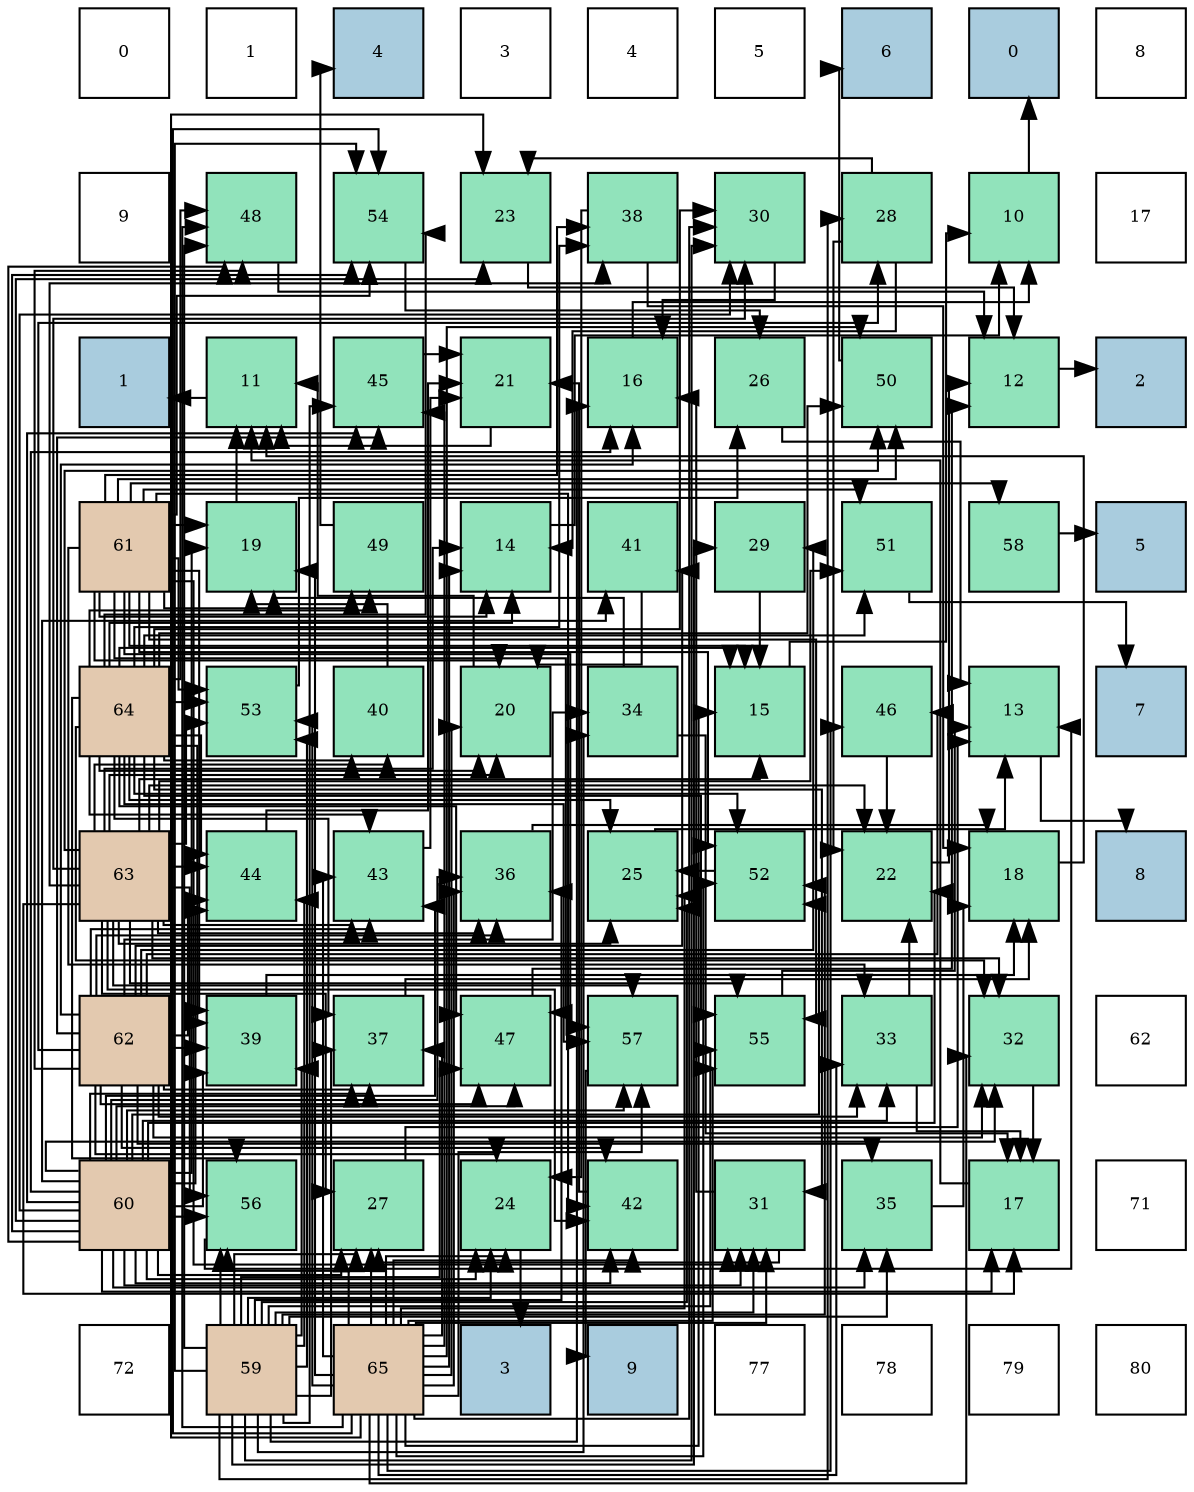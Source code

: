 digraph layout{
 rankdir=TB;
 splines=ortho;
 node [style=filled shape=square fixedsize=true width=0.6];
0[label="0", fontsize=8, fillcolor="#ffffff"];
1[label="1", fontsize=8, fillcolor="#ffffff"];
2[label="4", fontsize=8, fillcolor="#a9ccde"];
3[label="3", fontsize=8, fillcolor="#ffffff"];
4[label="4", fontsize=8, fillcolor="#ffffff"];
5[label="5", fontsize=8, fillcolor="#ffffff"];
6[label="6", fontsize=8, fillcolor="#a9ccde"];
7[label="0", fontsize=8, fillcolor="#a9ccde"];
8[label="8", fontsize=8, fillcolor="#ffffff"];
9[label="9", fontsize=8, fillcolor="#ffffff"];
10[label="48", fontsize=8, fillcolor="#91e3bb"];
11[label="54", fontsize=8, fillcolor="#91e3bb"];
12[label="23", fontsize=8, fillcolor="#91e3bb"];
13[label="38", fontsize=8, fillcolor="#91e3bb"];
14[label="30", fontsize=8, fillcolor="#91e3bb"];
15[label="28", fontsize=8, fillcolor="#91e3bb"];
16[label="10", fontsize=8, fillcolor="#91e3bb"];
17[label="17", fontsize=8, fillcolor="#ffffff"];
18[label="1", fontsize=8, fillcolor="#a9ccde"];
19[label="11", fontsize=8, fillcolor="#91e3bb"];
20[label="45", fontsize=8, fillcolor="#91e3bb"];
21[label="21", fontsize=8, fillcolor="#91e3bb"];
22[label="16", fontsize=8, fillcolor="#91e3bb"];
23[label="26", fontsize=8, fillcolor="#91e3bb"];
24[label="50", fontsize=8, fillcolor="#91e3bb"];
25[label="12", fontsize=8, fillcolor="#91e3bb"];
26[label="2", fontsize=8, fillcolor="#a9ccde"];
27[label="61", fontsize=8, fillcolor="#e3c9af"];
28[label="19", fontsize=8, fillcolor="#91e3bb"];
29[label="49", fontsize=8, fillcolor="#91e3bb"];
30[label="14", fontsize=8, fillcolor="#91e3bb"];
31[label="41", fontsize=8, fillcolor="#91e3bb"];
32[label="29", fontsize=8, fillcolor="#91e3bb"];
33[label="51", fontsize=8, fillcolor="#91e3bb"];
34[label="58", fontsize=8, fillcolor="#91e3bb"];
35[label="5", fontsize=8, fillcolor="#a9ccde"];
36[label="64", fontsize=8, fillcolor="#e3c9af"];
37[label="53", fontsize=8, fillcolor="#91e3bb"];
38[label="40", fontsize=8, fillcolor="#91e3bb"];
39[label="20", fontsize=8, fillcolor="#91e3bb"];
40[label="34", fontsize=8, fillcolor="#91e3bb"];
41[label="15", fontsize=8, fillcolor="#91e3bb"];
42[label="46", fontsize=8, fillcolor="#91e3bb"];
43[label="13", fontsize=8, fillcolor="#91e3bb"];
44[label="7", fontsize=8, fillcolor="#a9ccde"];
45[label="63", fontsize=8, fillcolor="#e3c9af"];
46[label="44", fontsize=8, fillcolor="#91e3bb"];
47[label="43", fontsize=8, fillcolor="#91e3bb"];
48[label="36", fontsize=8, fillcolor="#91e3bb"];
49[label="25", fontsize=8, fillcolor="#91e3bb"];
50[label="52", fontsize=8, fillcolor="#91e3bb"];
51[label="22", fontsize=8, fillcolor="#91e3bb"];
52[label="18", fontsize=8, fillcolor="#91e3bb"];
53[label="8", fontsize=8, fillcolor="#a9ccde"];
54[label="62", fontsize=8, fillcolor="#e3c9af"];
55[label="39", fontsize=8, fillcolor="#91e3bb"];
56[label="37", fontsize=8, fillcolor="#91e3bb"];
57[label="47", fontsize=8, fillcolor="#91e3bb"];
58[label="57", fontsize=8, fillcolor="#91e3bb"];
59[label="55", fontsize=8, fillcolor="#91e3bb"];
60[label="33", fontsize=8, fillcolor="#91e3bb"];
61[label="32", fontsize=8, fillcolor="#91e3bb"];
62[label="62", fontsize=8, fillcolor="#ffffff"];
63[label="60", fontsize=8, fillcolor="#e3c9af"];
64[label="56", fontsize=8, fillcolor="#91e3bb"];
65[label="27", fontsize=8, fillcolor="#91e3bb"];
66[label="24", fontsize=8, fillcolor="#91e3bb"];
67[label="42", fontsize=8, fillcolor="#91e3bb"];
68[label="31", fontsize=8, fillcolor="#91e3bb"];
69[label="35", fontsize=8, fillcolor="#91e3bb"];
70[label="17", fontsize=8, fillcolor="#91e3bb"];
71[label="71", fontsize=8, fillcolor="#ffffff"];
72[label="72", fontsize=8, fillcolor="#ffffff"];
73[label="59", fontsize=8, fillcolor="#e3c9af"];
74[label="65", fontsize=8, fillcolor="#e3c9af"];
75[label="3", fontsize=8, fillcolor="#a9ccde"];
76[label="9", fontsize=8, fillcolor="#a9ccde"];
77[label="77", fontsize=8, fillcolor="#ffffff"];
78[label="78", fontsize=8, fillcolor="#ffffff"];
79[label="79", fontsize=8, fillcolor="#ffffff"];
80[label="80", fontsize=8, fillcolor="#ffffff"];
edge [constraint=false, style=vis];16 -> 7;
19 -> 18;
25 -> 26;
43 -> 53;
30 -> 16;
41 -> 16;
22 -> 16;
70 -> 19;
52 -> 19;
28 -> 19;
39 -> 19;
21 -> 19;
51 -> 25;
12 -> 25;
66 -> 75;
49 -> 43;
23 -> 43;
65 -> 43;
15 -> 30;
15 -> 51;
15 -> 12;
32 -> 41;
14 -> 22;
68 -> 22;
68 -> 65;
61 -> 70;
60 -> 70;
60 -> 51;
40 -> 70;
40 -> 28;
69 -> 52;
48 -> 52;
56 -> 52;
13 -> 52;
13 -> 66;
55 -> 52;
38 -> 28;
31 -> 39;
67 -> 21;
47 -> 21;
46 -> 21;
20 -> 21;
42 -> 51;
57 -> 25;
10 -> 25;
29 -> 2;
24 -> 6;
33 -> 44;
50 -> 49;
37 -> 23;
11 -> 23;
59 -> 43;
64 -> 43;
58 -> 76;
34 -> 35;
73 -> 22;
73 -> 66;
73 -> 49;
73 -> 65;
73 -> 15;
73 -> 32;
73 -> 14;
73 -> 68;
73 -> 40;
73 -> 69;
73 -> 48;
73 -> 56;
73 -> 55;
73 -> 46;
73 -> 20;
73 -> 57;
73 -> 10;
73 -> 50;
73 -> 37;
73 -> 11;
73 -> 59;
73 -> 64;
63 -> 22;
63 -> 70;
63 -> 28;
63 -> 51;
63 -> 12;
63 -> 66;
63 -> 65;
63 -> 14;
63 -> 68;
63 -> 61;
63 -> 60;
63 -> 69;
63 -> 48;
63 -> 56;
63 -> 55;
63 -> 31;
63 -> 67;
63 -> 47;
63 -> 46;
63 -> 20;
63 -> 57;
63 -> 10;
63 -> 50;
63 -> 11;
63 -> 64;
63 -> 58;
27 -> 30;
27 -> 41;
27 -> 28;
27 -> 39;
27 -> 68;
27 -> 60;
27 -> 13;
27 -> 55;
27 -> 67;
27 -> 57;
27 -> 29;
27 -> 24;
27 -> 33;
27 -> 50;
27 -> 37;
27 -> 11;
27 -> 59;
27 -> 58;
27 -> 34;
54 -> 22;
54 -> 66;
54 -> 15;
54 -> 32;
54 -> 61;
54 -> 60;
54 -> 40;
54 -> 69;
54 -> 48;
54 -> 56;
54 -> 55;
54 -> 31;
54 -> 67;
54 -> 47;
54 -> 46;
54 -> 20;
54 -> 42;
54 -> 57;
54 -> 10;
45 -> 30;
45 -> 41;
45 -> 70;
45 -> 39;
45 -> 51;
45 -> 49;
45 -> 65;
45 -> 14;
45 -> 61;
45 -> 48;
45 -> 13;
45 -> 38;
45 -> 67;
45 -> 47;
45 -> 46;
45 -> 24;
45 -> 33;
45 -> 37;
45 -> 59;
45 -> 64;
45 -> 58;
36 -> 30;
36 -> 41;
36 -> 39;
36 -> 49;
36 -> 14;
36 -> 68;
36 -> 61;
36 -> 56;
36 -> 13;
36 -> 55;
36 -> 38;
36 -> 47;
36 -> 46;
36 -> 57;
36 -> 10;
36 -> 29;
36 -> 24;
36 -> 33;
36 -> 50;
36 -> 37;
36 -> 11;
36 -> 59;
36 -> 64;
36 -> 58;
74 -> 30;
74 -> 41;
74 -> 28;
74 -> 39;
74 -> 12;
74 -> 66;
74 -> 49;
74 -> 65;
74 -> 14;
74 -> 68;
74 -> 61;
74 -> 60;
74 -> 48;
74 -> 56;
74 -> 67;
74 -> 47;
74 -> 20;
74 -> 42;
74 -> 10;
74 -> 24;
74 -> 50;
74 -> 37;
74 -> 11;
74 -> 59;
74 -> 64;
74 -> 58;
edge [constraint=true, style=invis];
0 -> 9 -> 18 -> 27 -> 36 -> 45 -> 54 -> 63 -> 72;
1 -> 10 -> 19 -> 28 -> 37 -> 46 -> 55 -> 64 -> 73;
2 -> 11 -> 20 -> 29 -> 38 -> 47 -> 56 -> 65 -> 74;
3 -> 12 -> 21 -> 30 -> 39 -> 48 -> 57 -> 66 -> 75;
4 -> 13 -> 22 -> 31 -> 40 -> 49 -> 58 -> 67 -> 76;
5 -> 14 -> 23 -> 32 -> 41 -> 50 -> 59 -> 68 -> 77;
6 -> 15 -> 24 -> 33 -> 42 -> 51 -> 60 -> 69 -> 78;
7 -> 16 -> 25 -> 34 -> 43 -> 52 -> 61 -> 70 -> 79;
8 -> 17 -> 26 -> 35 -> 44 -> 53 -> 62 -> 71 -> 80;
rank = same {0 -> 1 -> 2 -> 3 -> 4 -> 5 -> 6 -> 7 -> 8};
rank = same {9 -> 10 -> 11 -> 12 -> 13 -> 14 -> 15 -> 16 -> 17};
rank = same {18 -> 19 -> 20 -> 21 -> 22 -> 23 -> 24 -> 25 -> 26};
rank = same {27 -> 28 -> 29 -> 30 -> 31 -> 32 -> 33 -> 34 -> 35};
rank = same {36 -> 37 -> 38 -> 39 -> 40 -> 41 -> 42 -> 43 -> 44};
rank = same {45 -> 46 -> 47 -> 48 -> 49 -> 50 -> 51 -> 52 -> 53};
rank = same {54 -> 55 -> 56 -> 57 -> 58 -> 59 -> 60 -> 61 -> 62};
rank = same {63 -> 64 -> 65 -> 66 -> 67 -> 68 -> 69 -> 70 -> 71};
rank = same {72 -> 73 -> 74 -> 75 -> 76 -> 77 -> 78 -> 79 -> 80};
}